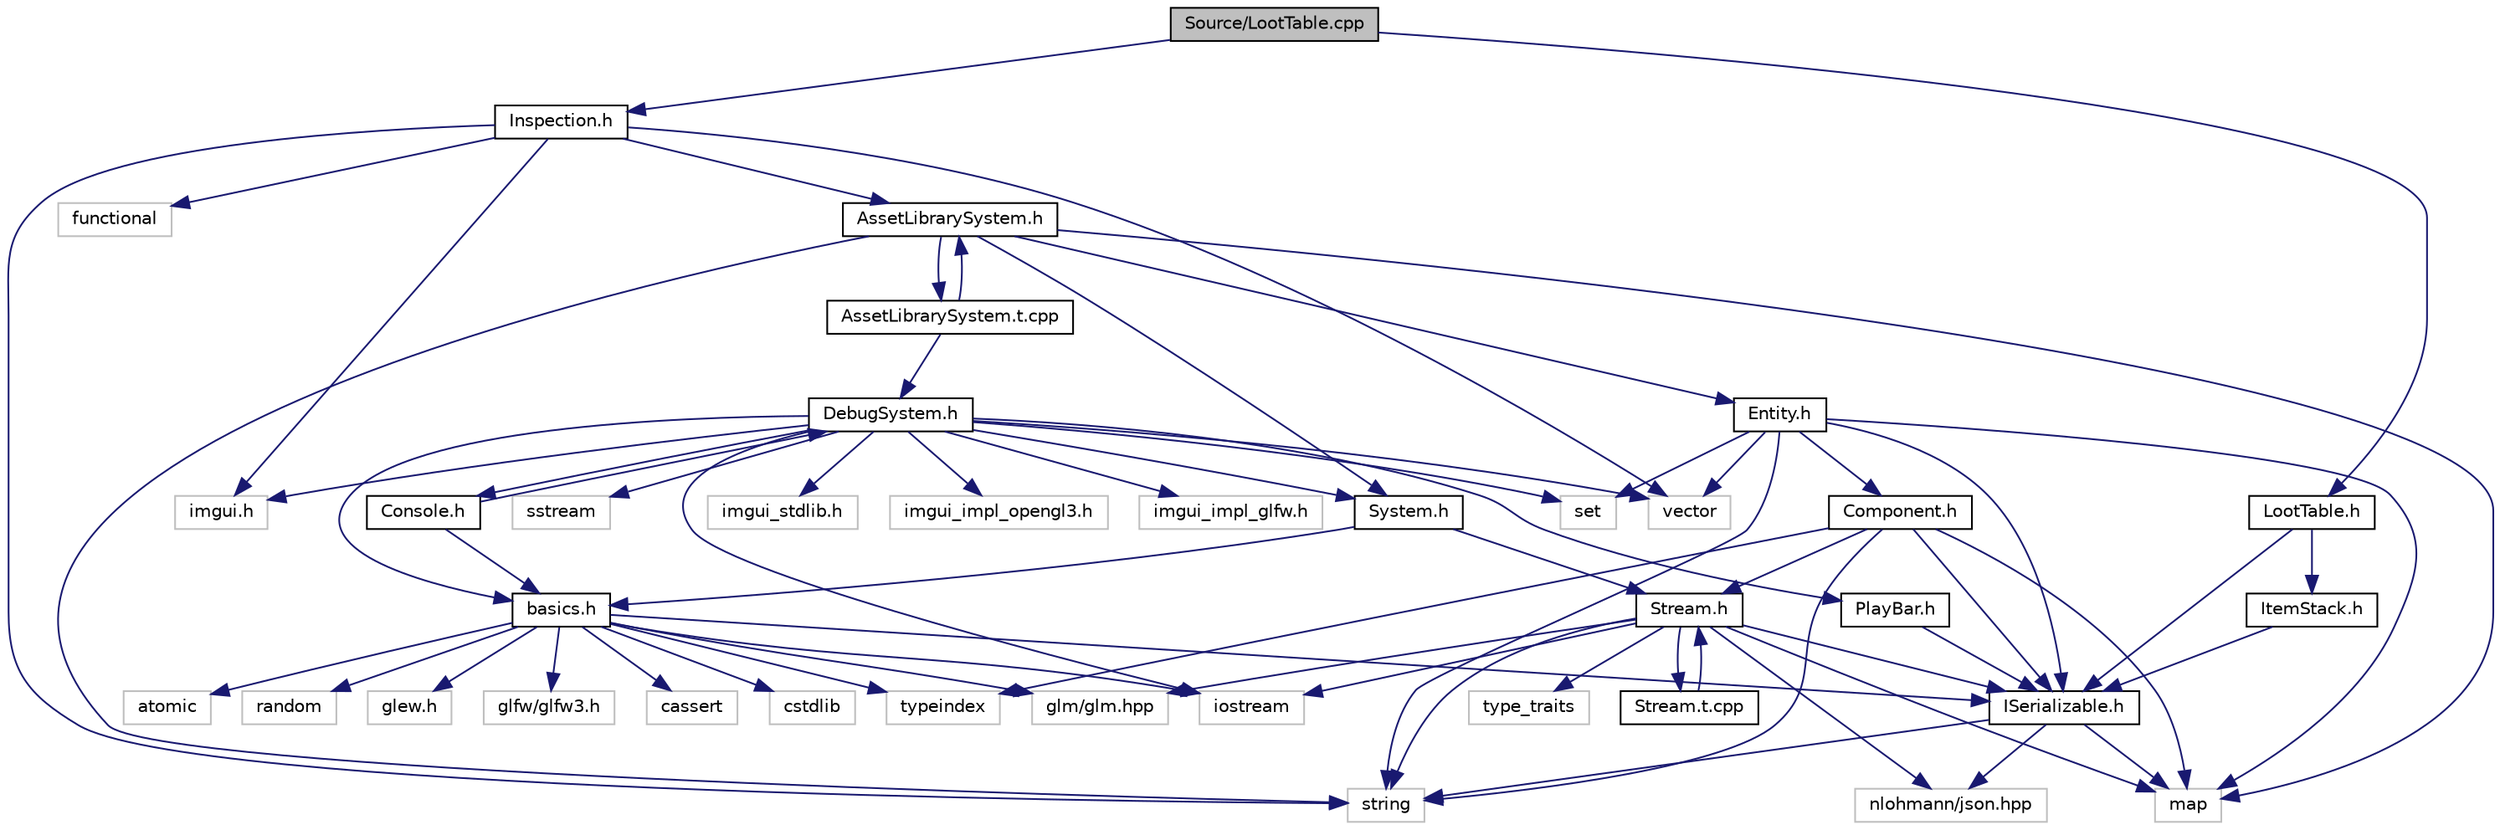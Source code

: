 digraph "Source/LootTable.cpp"
{
 // LATEX_PDF_SIZE
  edge [fontname="Helvetica",fontsize="10",labelfontname="Helvetica",labelfontsize="10"];
  node [fontname="Helvetica",fontsize="10",shape=record];
  Node1 [label="Source/LootTable.cpp",height=0.2,width=0.4,color="black", fillcolor="grey75", style="filled", fontcolor="black",tooltip="class for dropping configurable loot"];
  Node1 -> Node2 [color="midnightblue",fontsize="10",style="solid",fontname="Helvetica"];
  Node2 [label="LootTable.h",height=0.2,width=0.4,color="black", fillcolor="white", style="filled",URL="$LootTable_8h.html",tooltip="class for dropping configurable loot"];
  Node2 -> Node3 [color="midnightblue",fontsize="10",style="solid",fontname="Helvetica"];
  Node3 [label="ISerializable.h",height=0.2,width=0.4,color="black", fillcolor="white", style="filled",URL="$ISerializable_8h.html",tooltip="interface for all serializable objects"];
  Node3 -> Node4 [color="midnightblue",fontsize="10",style="solid",fontname="Helvetica"];
  Node4 [label="map",height=0.2,width=0.4,color="grey75", fillcolor="white", style="filled",tooltip=" "];
  Node3 -> Node5 [color="midnightblue",fontsize="10",style="solid",fontname="Helvetica"];
  Node5 [label="string",height=0.2,width=0.4,color="grey75", fillcolor="white", style="filled",tooltip=" "];
  Node3 -> Node6 [color="midnightblue",fontsize="10",style="solid",fontname="Helvetica"];
  Node6 [label="nlohmann/json.hpp",height=0.2,width=0.4,color="grey75", fillcolor="white", style="filled",tooltip=" "];
  Node2 -> Node7 [color="midnightblue",fontsize="10",style="solid",fontname="Helvetica"];
  Node7 [label="ItemStack.h",height=0.2,width=0.4,color="black", fillcolor="white", style="filled",URL="$ItemStack_8h.html",tooltip="a stack of multiple items of the same type"];
  Node7 -> Node3 [color="midnightblue",fontsize="10",style="solid",fontname="Helvetica"];
  Node1 -> Node8 [color="midnightblue",fontsize="10",style="solid",fontname="Helvetica"];
  Node8 [label="Inspection.h",height=0.2,width=0.4,color="black", fillcolor="white", style="filled",URL="$Inspection_8h.html",tooltip="Helper methods for inspecting things."];
  Node8 -> Node9 [color="midnightblue",fontsize="10",style="solid",fontname="Helvetica"];
  Node9 [label="AssetLibrarySystem.h",height=0.2,width=0.4,color="black", fillcolor="white", style="filled",URL="$AssetLibrarySystem_8h.html",tooltip="Asset System."];
  Node9 -> Node10 [color="midnightblue",fontsize="10",style="solid",fontname="Helvetica"];
  Node10 [label="System.h",height=0.2,width=0.4,color="black", fillcolor="white", style="filled",URL="$System_8h.html",tooltip="Base class for all Systems."];
  Node10 -> Node11 [color="midnightblue",fontsize="10",style="solid",fontname="Helvetica"];
  Node11 [label="basics.h",height=0.2,width=0.4,color="black", fillcolor="white", style="filled",URL="$basics_8h_source.html",tooltip=" "];
  Node11 -> Node12 [color="midnightblue",fontsize="10",style="solid",fontname="Helvetica"];
  Node12 [label="glew.h",height=0.2,width=0.4,color="grey75", fillcolor="white", style="filled",tooltip=" "];
  Node11 -> Node13 [color="midnightblue",fontsize="10",style="solid",fontname="Helvetica"];
  Node13 [label="glfw/glfw3.h",height=0.2,width=0.4,color="grey75", fillcolor="white", style="filled",tooltip=" "];
  Node11 -> Node14 [color="midnightblue",fontsize="10",style="solid",fontname="Helvetica"];
  Node14 [label="glm/glm.hpp",height=0.2,width=0.4,color="grey75", fillcolor="white", style="filled",tooltip=" "];
  Node11 -> Node15 [color="midnightblue",fontsize="10",style="solid",fontname="Helvetica"];
  Node15 [label="iostream",height=0.2,width=0.4,color="grey75", fillcolor="white", style="filled",tooltip=" "];
  Node11 -> Node16 [color="midnightblue",fontsize="10",style="solid",fontname="Helvetica"];
  Node16 [label="cassert",height=0.2,width=0.4,color="grey75", fillcolor="white", style="filled",tooltip=" "];
  Node11 -> Node17 [color="midnightblue",fontsize="10",style="solid",fontname="Helvetica"];
  Node17 [label="cstdlib",height=0.2,width=0.4,color="grey75", fillcolor="white", style="filled",tooltip=" "];
  Node11 -> Node18 [color="midnightblue",fontsize="10",style="solid",fontname="Helvetica"];
  Node18 [label="atomic",height=0.2,width=0.4,color="grey75", fillcolor="white", style="filled",tooltip=" "];
  Node11 -> Node19 [color="midnightblue",fontsize="10",style="solid",fontname="Helvetica"];
  Node19 [label="typeindex",height=0.2,width=0.4,color="grey75", fillcolor="white", style="filled",tooltip=" "];
  Node11 -> Node20 [color="midnightblue",fontsize="10",style="solid",fontname="Helvetica"];
  Node20 [label="random",height=0.2,width=0.4,color="grey75", fillcolor="white", style="filled",tooltip=" "];
  Node11 -> Node3 [color="midnightblue",fontsize="10",style="solid",fontname="Helvetica"];
  Node10 -> Node21 [color="midnightblue",fontsize="10",style="solid",fontname="Helvetica"];
  Node21 [label="Stream.h",height=0.2,width=0.4,color="black", fillcolor="white", style="filled",URL="$Stream_8h.html",tooltip="JSON File reading/writing."];
  Node21 -> Node5 [color="midnightblue",fontsize="10",style="solid",fontname="Helvetica"];
  Node21 -> Node4 [color="midnightblue",fontsize="10",style="solid",fontname="Helvetica"];
  Node21 -> Node14 [color="midnightblue",fontsize="10",style="solid",fontname="Helvetica"];
  Node21 -> Node6 [color="midnightblue",fontsize="10",style="solid",fontname="Helvetica"];
  Node21 -> Node22 [color="midnightblue",fontsize="10",style="solid",fontname="Helvetica"];
  Node22 [label="type_traits",height=0.2,width=0.4,color="grey75", fillcolor="white", style="filled",tooltip=" "];
  Node21 -> Node15 [color="midnightblue",fontsize="10",style="solid",fontname="Helvetica"];
  Node21 -> Node3 [color="midnightblue",fontsize="10",style="solid",fontname="Helvetica"];
  Node21 -> Node23 [color="midnightblue",fontsize="10",style="solid",fontname="Helvetica"];
  Node23 [label="Stream.t.cpp",height=0.2,width=0.4,color="black", fillcolor="white", style="filled",URL="$Stream_8t_8cpp.html",tooltip="JSON File reading/writing."];
  Node23 -> Node21 [color="midnightblue",fontsize="10",style="solid",fontname="Helvetica"];
  Node9 -> Node4 [color="midnightblue",fontsize="10",style="solid",fontname="Helvetica"];
  Node9 -> Node5 [color="midnightblue",fontsize="10",style="solid",fontname="Helvetica"];
  Node9 -> Node24 [color="midnightblue",fontsize="10",style="solid",fontname="Helvetica"];
  Node24 [label="Entity.h",height=0.2,width=0.4,color="black", fillcolor="white", style="filled",URL="$Entity_8h.html",tooltip="Entity class which holds Components."];
  Node24 -> Node25 [color="midnightblue",fontsize="10",style="solid",fontname="Helvetica"];
  Node25 [label="Component.h",height=0.2,width=0.4,color="black", fillcolor="white", style="filled",URL="$Component_8h.html",tooltip="Virtual component header."];
  Node25 -> Node19 [color="midnightblue",fontsize="10",style="solid",fontname="Helvetica"];
  Node25 -> Node4 [color="midnightblue",fontsize="10",style="solid",fontname="Helvetica"];
  Node25 -> Node5 [color="midnightblue",fontsize="10",style="solid",fontname="Helvetica"];
  Node25 -> Node3 [color="midnightblue",fontsize="10",style="solid",fontname="Helvetica"];
  Node25 -> Node21 [color="midnightblue",fontsize="10",style="solid",fontname="Helvetica"];
  Node24 -> Node4 [color="midnightblue",fontsize="10",style="solid",fontname="Helvetica"];
  Node24 -> Node5 [color="midnightblue",fontsize="10",style="solid",fontname="Helvetica"];
  Node24 -> Node26 [color="midnightblue",fontsize="10",style="solid",fontname="Helvetica"];
  Node26 [label="vector",height=0.2,width=0.4,color="grey75", fillcolor="white", style="filled",tooltip=" "];
  Node24 -> Node27 [color="midnightblue",fontsize="10",style="solid",fontname="Helvetica"];
  Node27 [label="set",height=0.2,width=0.4,color="grey75", fillcolor="white", style="filled",tooltip=" "];
  Node24 -> Node3 [color="midnightblue",fontsize="10",style="solid",fontname="Helvetica"];
  Node9 -> Node28 [color="midnightblue",fontsize="10",style="solid",fontname="Helvetica"];
  Node28 [label="AssetLibrarySystem.t.cpp",height=0.2,width=0.4,color="black", fillcolor="white", style="filled",URL="$AssetLibrarySystem_8t_8cpp.html",tooltip="AssetLibrarySystem."];
  Node28 -> Node9 [color="midnightblue",fontsize="10",style="solid",fontname="Helvetica"];
  Node28 -> Node29 [color="midnightblue",fontsize="10",style="solid",fontname="Helvetica"];
  Node29 [label="DebugSystem.h",height=0.2,width=0.4,color="black", fillcolor="white", style="filled",URL="$DebugSystem_8h_source.html",tooltip=" "];
  Node29 -> Node11 [color="midnightblue",fontsize="10",style="solid",fontname="Helvetica"];
  Node29 -> Node10 [color="midnightblue",fontsize="10",style="solid",fontname="Helvetica"];
  Node29 -> Node26 [color="midnightblue",fontsize="10",style="solid",fontname="Helvetica"];
  Node29 -> Node30 [color="midnightblue",fontsize="10",style="solid",fontname="Helvetica"];
  Node30 [label="imgui.h",height=0.2,width=0.4,color="grey75", fillcolor="white", style="filled",tooltip=" "];
  Node29 -> Node31 [color="midnightblue",fontsize="10",style="solid",fontname="Helvetica"];
  Node31 [label="imgui_stdlib.h",height=0.2,width=0.4,color="grey75", fillcolor="white", style="filled",tooltip=" "];
  Node29 -> Node32 [color="midnightblue",fontsize="10",style="solid",fontname="Helvetica"];
  Node32 [label="imgui_impl_opengl3.h",height=0.2,width=0.4,color="grey75", fillcolor="white", style="filled",tooltip=" "];
  Node29 -> Node33 [color="midnightblue",fontsize="10",style="solid",fontname="Helvetica"];
  Node33 [label="imgui_impl_glfw.h",height=0.2,width=0.4,color="grey75", fillcolor="white", style="filled",tooltip=" "];
  Node29 -> Node34 [color="midnightblue",fontsize="10",style="solid",fontname="Helvetica"];
  Node34 [label="Console.h",height=0.2,width=0.4,color="black", fillcolor="white", style="filled",URL="$Console_8h_source.html",tooltip=" "];
  Node34 -> Node11 [color="midnightblue",fontsize="10",style="solid",fontname="Helvetica"];
  Node34 -> Node29 [color="midnightblue",fontsize="10",style="solid",fontname="Helvetica"];
  Node29 -> Node15 [color="midnightblue",fontsize="10",style="solid",fontname="Helvetica"];
  Node29 -> Node35 [color="midnightblue",fontsize="10",style="solid",fontname="Helvetica"];
  Node35 [label="sstream",height=0.2,width=0.4,color="grey75", fillcolor="white", style="filled",tooltip=" "];
  Node29 -> Node27 [color="midnightblue",fontsize="10",style="solid",fontname="Helvetica"];
  Node29 -> Node36 [color="midnightblue",fontsize="10",style="solid",fontname="Helvetica"];
  Node36 [label="PlayBar.h",height=0.2,width=0.4,color="black", fillcolor="white", style="filled",URL="$PlayBar_8h.html",tooltip="UI Bar that handles playing, pausing, and autosaves of the scene."];
  Node36 -> Node3 [color="midnightblue",fontsize="10",style="solid",fontname="Helvetica"];
  Node8 -> Node5 [color="midnightblue",fontsize="10",style="solid",fontname="Helvetica"];
  Node8 -> Node26 [color="midnightblue",fontsize="10",style="solid",fontname="Helvetica"];
  Node8 -> Node37 [color="midnightblue",fontsize="10",style="solid",fontname="Helvetica"];
  Node37 [label="functional",height=0.2,width=0.4,color="grey75", fillcolor="white", style="filled",tooltip=" "];
  Node8 -> Node30 [color="midnightblue",fontsize="10",style="solid",fontname="Helvetica"];
}
